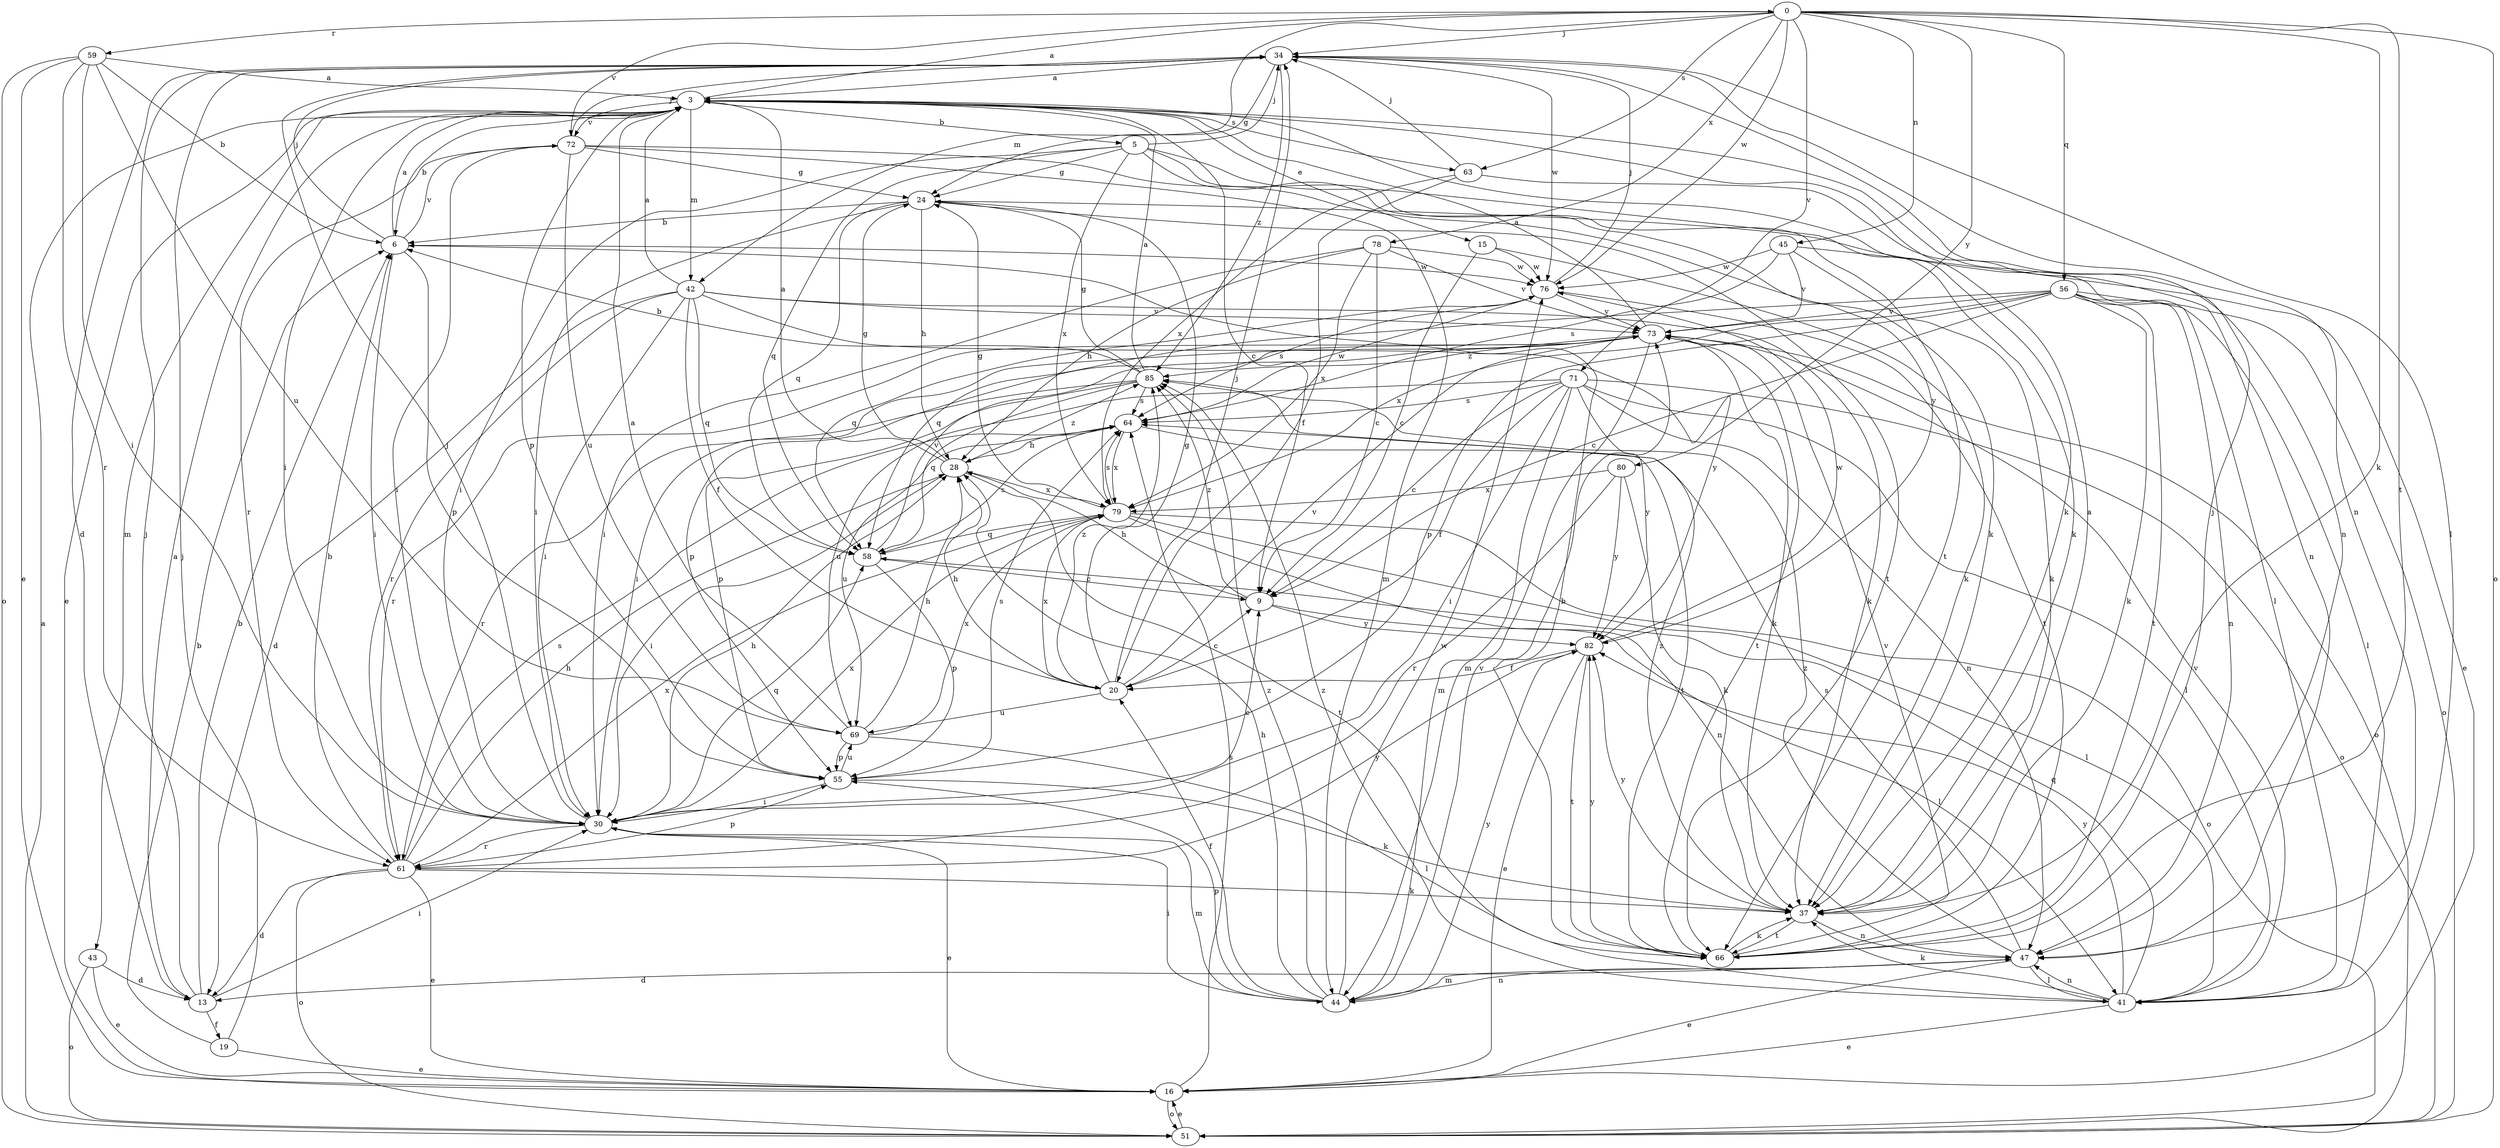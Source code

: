 strict digraph  {
0;
3;
5;
6;
9;
13;
15;
16;
19;
20;
24;
28;
30;
34;
37;
41;
42;
43;
44;
45;
47;
51;
55;
56;
58;
59;
61;
63;
64;
66;
69;
71;
72;
73;
76;
78;
79;
80;
82;
85;
0 -> 34  [label=j];
0 -> 37  [label=k];
0 -> 42  [label=m];
0 -> 45  [label=n];
0 -> 51  [label=o];
0 -> 56  [label=q];
0 -> 59  [label=r];
0 -> 63  [label=s];
0 -> 66  [label=t];
0 -> 71  [label=v];
0 -> 72  [label=v];
0 -> 76  [label=w];
0 -> 78  [label=x];
0 -> 80  [label=y];
3 -> 0  [label=a];
3 -> 5  [label=b];
3 -> 6  [label=b];
3 -> 9  [label=c];
3 -> 15  [label=e];
3 -> 16  [label=e];
3 -> 30  [label=i];
3 -> 37  [label=k];
3 -> 42  [label=m];
3 -> 43  [label=m];
3 -> 47  [label=n];
3 -> 55  [label=p];
3 -> 63  [label=s];
3 -> 72  [label=v];
5 -> 24  [label=g];
5 -> 30  [label=i];
5 -> 34  [label=j];
5 -> 37  [label=k];
5 -> 58  [label=q];
5 -> 66  [label=t];
5 -> 79  [label=x];
5 -> 82  [label=y];
6 -> 3  [label=a];
6 -> 30  [label=i];
6 -> 34  [label=j];
6 -> 55  [label=p];
6 -> 72  [label=v];
6 -> 76  [label=w];
9 -> 28  [label=h];
9 -> 41  [label=l];
9 -> 82  [label=y];
9 -> 85  [label=z];
13 -> 3  [label=a];
13 -> 6  [label=b];
13 -> 19  [label=f];
13 -> 30  [label=i];
13 -> 34  [label=j];
15 -> 9  [label=c];
15 -> 37  [label=k];
15 -> 76  [label=w];
16 -> 51  [label=o];
16 -> 64  [label=s];
19 -> 6  [label=b];
19 -> 16  [label=e];
19 -> 34  [label=j];
20 -> 9  [label=c];
20 -> 24  [label=g];
20 -> 28  [label=h];
20 -> 34  [label=j];
20 -> 69  [label=u];
20 -> 73  [label=v];
20 -> 79  [label=x];
20 -> 85  [label=z];
24 -> 6  [label=b];
24 -> 28  [label=h];
24 -> 30  [label=i];
24 -> 41  [label=l];
24 -> 58  [label=q];
24 -> 66  [label=t];
28 -> 3  [label=a];
28 -> 24  [label=g];
28 -> 30  [label=i];
28 -> 66  [label=t];
28 -> 79  [label=x];
28 -> 85  [label=z];
30 -> 9  [label=c];
30 -> 16  [label=e];
30 -> 28  [label=h];
30 -> 34  [label=j];
30 -> 44  [label=m];
30 -> 58  [label=q];
30 -> 61  [label=r];
30 -> 79  [label=x];
34 -> 3  [label=a];
34 -> 13  [label=d];
34 -> 24  [label=g];
34 -> 41  [label=l];
34 -> 47  [label=n];
34 -> 76  [label=w];
34 -> 85  [label=z];
37 -> 3  [label=a];
37 -> 47  [label=n];
37 -> 66  [label=t];
37 -> 82  [label=y];
37 -> 85  [label=z];
41 -> 16  [label=e];
41 -> 37  [label=k];
41 -> 47  [label=n];
41 -> 58  [label=q];
41 -> 73  [label=v];
41 -> 82  [label=y];
41 -> 85  [label=z];
42 -> 3  [label=a];
42 -> 13  [label=d];
42 -> 20  [label=f];
42 -> 30  [label=i];
42 -> 37  [label=k];
42 -> 58  [label=q];
42 -> 61  [label=r];
42 -> 73  [label=v];
42 -> 82  [label=y];
43 -> 13  [label=d];
43 -> 16  [label=e];
43 -> 51  [label=o];
44 -> 20  [label=f];
44 -> 28  [label=h];
44 -> 30  [label=i];
44 -> 47  [label=n];
44 -> 55  [label=p];
44 -> 73  [label=v];
44 -> 76  [label=w];
44 -> 82  [label=y];
44 -> 85  [label=z];
45 -> 16  [label=e];
45 -> 37  [label=k];
45 -> 64  [label=s];
45 -> 73  [label=v];
45 -> 76  [label=w];
47 -> 13  [label=d];
47 -> 16  [label=e];
47 -> 41  [label=l];
47 -> 44  [label=m];
47 -> 64  [label=s];
47 -> 85  [label=z];
51 -> 3  [label=a];
51 -> 16  [label=e];
55 -> 30  [label=i];
55 -> 37  [label=k];
55 -> 64  [label=s];
55 -> 69  [label=u];
56 -> 9  [label=c];
56 -> 37  [label=k];
56 -> 41  [label=l];
56 -> 47  [label=n];
56 -> 51  [label=o];
56 -> 55  [label=p];
56 -> 58  [label=q];
56 -> 66  [label=t];
56 -> 73  [label=v];
56 -> 79  [label=x];
58 -> 9  [label=c];
58 -> 55  [label=p];
58 -> 64  [label=s];
58 -> 73  [label=v];
59 -> 3  [label=a];
59 -> 6  [label=b];
59 -> 16  [label=e];
59 -> 30  [label=i];
59 -> 51  [label=o];
59 -> 61  [label=r];
59 -> 69  [label=u];
61 -> 6  [label=b];
61 -> 13  [label=d];
61 -> 16  [label=e];
61 -> 28  [label=h];
61 -> 37  [label=k];
61 -> 51  [label=o];
61 -> 55  [label=p];
61 -> 64  [label=s];
61 -> 79  [label=x];
61 -> 82  [label=y];
63 -> 20  [label=f];
63 -> 34  [label=j];
63 -> 47  [label=n];
63 -> 79  [label=x];
64 -> 28  [label=h];
64 -> 66  [label=t];
64 -> 69  [label=u];
64 -> 76  [label=w];
64 -> 79  [label=x];
66 -> 6  [label=b];
66 -> 34  [label=j];
66 -> 37  [label=k];
66 -> 73  [label=v];
66 -> 82  [label=y];
69 -> 3  [label=a];
69 -> 28  [label=h];
69 -> 41  [label=l];
69 -> 55  [label=p];
69 -> 79  [label=x];
71 -> 9  [label=c];
71 -> 20  [label=f];
71 -> 30  [label=i];
71 -> 41  [label=l];
71 -> 44  [label=m];
71 -> 47  [label=n];
71 -> 51  [label=o];
71 -> 64  [label=s];
71 -> 69  [label=u];
71 -> 82  [label=y];
72 -> 24  [label=g];
72 -> 30  [label=i];
72 -> 34  [label=j];
72 -> 37  [label=k];
72 -> 44  [label=m];
72 -> 61  [label=r];
72 -> 69  [label=u];
73 -> 3  [label=a];
73 -> 30  [label=i];
73 -> 37  [label=k];
73 -> 44  [label=m];
73 -> 51  [label=o];
73 -> 55  [label=p];
73 -> 61  [label=r];
73 -> 66  [label=t];
73 -> 85  [label=z];
76 -> 34  [label=j];
76 -> 58  [label=q];
76 -> 64  [label=s];
76 -> 66  [label=t];
76 -> 73  [label=v];
78 -> 9  [label=c];
78 -> 28  [label=h];
78 -> 30  [label=i];
78 -> 73  [label=v];
78 -> 76  [label=w];
78 -> 79  [label=x];
79 -> 24  [label=g];
79 -> 41  [label=l];
79 -> 47  [label=n];
79 -> 51  [label=o];
79 -> 58  [label=q];
79 -> 64  [label=s];
80 -> 37  [label=k];
80 -> 61  [label=r];
80 -> 79  [label=x];
80 -> 82  [label=y];
82 -> 16  [label=e];
82 -> 20  [label=f];
82 -> 66  [label=t];
82 -> 76  [label=w];
85 -> 3  [label=a];
85 -> 6  [label=b];
85 -> 24  [label=g];
85 -> 55  [label=p];
85 -> 58  [label=q];
85 -> 61  [label=r];
85 -> 64  [label=s];
}
